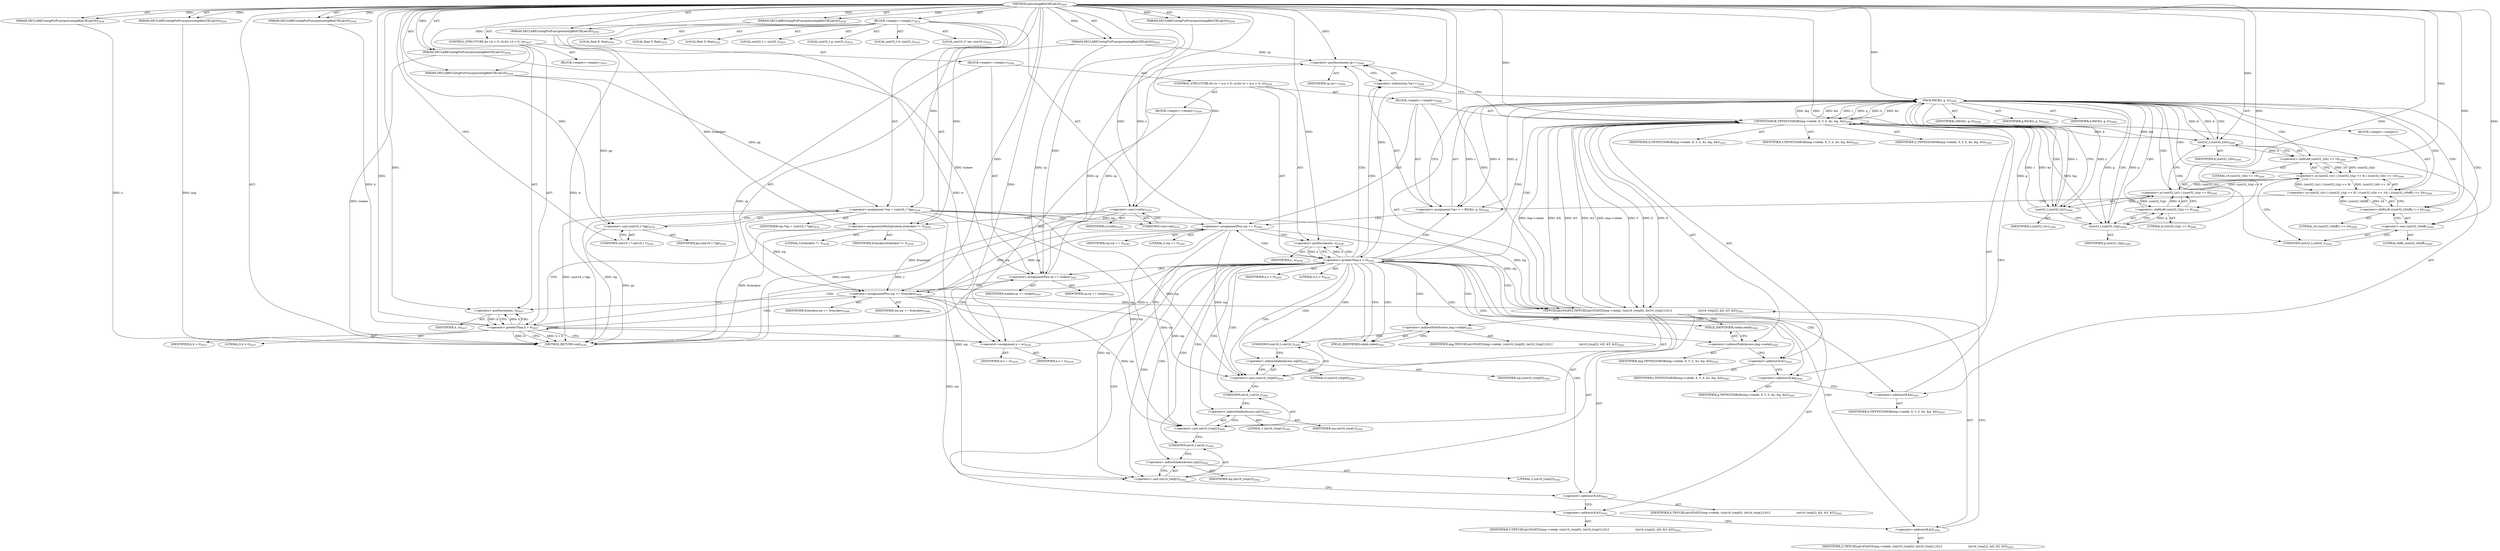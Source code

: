 digraph "putcontig8bitCIELab16" {  
"55236" [label = <(METHOD,putcontig8bitCIELab16)<SUB>2030</SUB>> ]
"55237" [label = <(PARAM,DECLAREContigPutFunc(putcontig8bitCIELab16))<SUB>2030</SUB>> ]
"55238" [label = <(PARAM,DECLAREContigPutFunc(putcontig8bitCIELab16))<SUB>2030</SUB>> ]
"55239" [label = <(PARAM,DECLAREContigPutFunc(putcontig8bitCIELab16))<SUB>2030</SUB>> ]
"55240" [label = <(PARAM,DECLAREContigPutFunc(putcontig8bitCIELab16))<SUB>2030</SUB>> ]
"55241" [label = <(PARAM,DECLAREContigPutFunc(putcontig8bitCIELab16))<SUB>2030</SUB>> ]
"55242" [label = <(PARAM,DECLAREContigPutFunc(putcontig8bitCIELab16))<SUB>2030</SUB>> ]
"55243" [label = <(PARAM,DECLAREContigPutFunc(putcontig8bitCIELab16))<SUB>2030</SUB>> ]
"55244" [label = <(PARAM,DECLAREContigPutFunc(putcontig8bitCIELab16))<SUB>2030</SUB>> ]
"55245" [label = <(PARAM,DECLAREContigPutFunc(putcontig8bitCIELab16))<SUB>2030</SUB>> ]
"55246" [label = <(BLOCK,&lt;empty&gt;,&lt;empty&gt;)<SUB>2031</SUB>> ]
"55247" [label = <(LOCAL,float X: float)<SUB>2032</SUB>> ]
"55248" [label = <(LOCAL,float Y: float)<SUB>2032</SUB>> ]
"55249" [label = <(LOCAL,float Z: float)<SUB>2032</SUB>> ]
"55250" [label = <(LOCAL,uint32_t r: uint32_t)<SUB>2033</SUB>> ]
"55251" [label = <(LOCAL,uint32_t g: uint32_t)<SUB>2033</SUB>> ]
"55252" [label = <(LOCAL,uint32_t b: uint32_t)<SUB>2033</SUB>> ]
"55253" [label = <(LOCAL,uint16_t* wp: uint16_t)<SUB>2034</SUB>> ]
"55254" [label = <(&lt;operator&gt;.assignment,*wp = (uint16_t *)pp)<SUB>2034</SUB>> ]
"55255" [label = <(IDENTIFIER,wp,*wp = (uint16_t *)pp)<SUB>2034</SUB>> ]
"55256" [label = <(&lt;operator&gt;.cast,(uint16_t *)pp)<SUB>2034</SUB>> ]
"55257" [label = <(UNKNOWN,uint16_t *,uint16_t *)<SUB>2034</SUB>> ]
"55258" [label = <(IDENTIFIER,pp,(uint16_t *)pp)<SUB>2034</SUB>> ]
"55259" [label = <(&lt;operator&gt;.cast,(void)y)<SUB>2035</SUB>> ]
"55260" [label = <(UNKNOWN,void,void)<SUB>2035</SUB>> ]
"55261" [label = <(IDENTIFIER,y,(void)y)<SUB>2035</SUB>> ]
"55262" [label = <(&lt;operator&gt;.assignmentMultiplication,fromskew *= 3)<SUB>2036</SUB>> ]
"55263" [label = <(IDENTIFIER,fromskew,fromskew *= 3)<SUB>2036</SUB>> ]
"55264" [label = <(LITERAL,3,fromskew *= 3)<SUB>2036</SUB>> ]
"55265" [label = <(CONTROL_STRUCTURE,for (;h &gt; 0;--h),for (;h &gt; 0;--h))<SUB>2037</SUB>> ]
"55266" [label = <(BLOCK,&lt;empty&gt;,&lt;empty&gt;)<SUB>2037</SUB>> ]
"55267" [label = <(&lt;operator&gt;.greaterThan,h &gt; 0)<SUB>2037</SUB>> ]
"55268" [label = <(IDENTIFIER,h,h &gt; 0)<SUB>2037</SUB>> ]
"55269" [label = <(LITERAL,0,h &gt; 0)<SUB>2037</SUB>> ]
"55270" [label = <(&lt;operator&gt;.preDecrement,--h)<SUB>2037</SUB>> ]
"55271" [label = <(IDENTIFIER,h,--h)<SUB>2037</SUB>> ]
"55272" [label = <(BLOCK,&lt;empty&gt;,&lt;empty&gt;)<SUB>2038</SUB>> ]
"55273" [label = <(CONTROL_STRUCTURE,for (x = w;x &gt; 0;--x),for (x = w;x &gt; 0;--x))<SUB>2039</SUB>> ]
"55274" [label = <(BLOCK,&lt;empty&gt;,&lt;empty&gt;)<SUB>2039</SUB>> ]
"55275" [label = <(&lt;operator&gt;.assignment,x = w)<SUB>2039</SUB>> ]
"55276" [label = <(IDENTIFIER,x,x = w)<SUB>2039</SUB>> ]
"55277" [label = <(IDENTIFIER,w,x = w)<SUB>2039</SUB>> ]
"55278" [label = <(&lt;operator&gt;.greaterThan,x &gt; 0)<SUB>2039</SUB>> ]
"55279" [label = <(IDENTIFIER,x,x &gt; 0)<SUB>2039</SUB>> ]
"55280" [label = <(LITERAL,0,x &gt; 0)<SUB>2039</SUB>> ]
"55281" [label = <(&lt;operator&gt;.preDecrement,--x)<SUB>2039</SUB>> ]
"55282" [label = <(IDENTIFIER,x,--x)<SUB>2039</SUB>> ]
"55283" [label = <(BLOCK,&lt;empty&gt;,&lt;empty&gt;)<SUB>2040</SUB>> ]
"55284" [label = <(TIFFCIELab16ToXYZ,TIFFCIELab16ToXYZ(img-&gt;cielab, (uint16_t)wp[0], (int16_t)wp[1],\012                              (int16_t)wp[2], &amp;X, &amp;Y, &amp;Z))<SUB>2041</SUB>> ]
"55285" [label = <(&lt;operator&gt;.indirectFieldAccess,img-&gt;cielab)<SUB>2041</SUB>> ]
"55286" [label = <(IDENTIFIER,img,TIFFCIELab16ToXYZ(img-&gt;cielab, (uint16_t)wp[0], (int16_t)wp[1],\012                              (int16_t)wp[2], &amp;X, &amp;Y, &amp;Z))<SUB>2041</SUB>> ]
"55287" [label = <(FIELD_IDENTIFIER,cielab,cielab)<SUB>2041</SUB>> ]
"55288" [label = <(&lt;operator&gt;.cast,(uint16_t)wp[0])<SUB>2041</SUB>> ]
"55289" [label = <(UNKNOWN,uint16_t,uint16_t)<SUB>2041</SUB>> ]
"55290" [label = <(&lt;operator&gt;.indirectIndexAccess,wp[0])<SUB>2041</SUB>> ]
"55291" [label = <(IDENTIFIER,wp,(uint16_t)wp[0])<SUB>2041</SUB>> ]
"55292" [label = <(LITERAL,0,(uint16_t)wp[0])<SUB>2041</SUB>> ]
"55293" [label = <(&lt;operator&gt;.cast,(int16_t)wp[1])<SUB>2041</SUB>> ]
"55294" [label = <(UNKNOWN,int16_t,int16_t)<SUB>2041</SUB>> ]
"55295" [label = <(&lt;operator&gt;.indirectIndexAccess,wp[1])<SUB>2041</SUB>> ]
"55296" [label = <(IDENTIFIER,wp,(int16_t)wp[1])<SUB>2041</SUB>> ]
"55297" [label = <(LITERAL,1,(int16_t)wp[1])<SUB>2041</SUB>> ]
"55298" [label = <(&lt;operator&gt;.cast,(int16_t)wp[2])<SUB>2042</SUB>> ]
"55299" [label = <(UNKNOWN,int16_t,int16_t)<SUB>2042</SUB>> ]
"55300" [label = <(&lt;operator&gt;.indirectIndexAccess,wp[2])<SUB>2042</SUB>> ]
"55301" [label = <(IDENTIFIER,wp,(int16_t)wp[2])<SUB>2042</SUB>> ]
"55302" [label = <(LITERAL,2,(int16_t)wp[2])<SUB>2042</SUB>> ]
"55303" [label = <(&lt;operator&gt;.addressOf,&amp;X)<SUB>2042</SUB>> ]
"55304" [label = <(IDENTIFIER,X,TIFFCIELab16ToXYZ(img-&gt;cielab, (uint16_t)wp[0], (int16_t)wp[1],\012                              (int16_t)wp[2], &amp;X, &amp;Y, &amp;Z))<SUB>2042</SUB>> ]
"55305" [label = <(&lt;operator&gt;.addressOf,&amp;Y)<SUB>2042</SUB>> ]
"55306" [label = <(IDENTIFIER,Y,TIFFCIELab16ToXYZ(img-&gt;cielab, (uint16_t)wp[0], (int16_t)wp[1],\012                              (int16_t)wp[2], &amp;X, &amp;Y, &amp;Z))<SUB>2042</SUB>> ]
"55307" [label = <(&lt;operator&gt;.addressOf,&amp;Z)<SUB>2042</SUB>> ]
"55308" [label = <(IDENTIFIER,Z,TIFFCIELab16ToXYZ(img-&gt;cielab, (uint16_t)wp[0], (int16_t)wp[1],\012                              (int16_t)wp[2], &amp;X, &amp;Y, &amp;Z))<SUB>2042</SUB>> ]
"55309" [label = <(TIFFXYZToRGB,TIFFXYZToRGB(img-&gt;cielab, X, Y, Z, &amp;r, &amp;g, &amp;b))<SUB>2043</SUB>> ]
"55310" [label = <(&lt;operator&gt;.indirectFieldAccess,img-&gt;cielab)<SUB>2043</SUB>> ]
"55311" [label = <(IDENTIFIER,img,TIFFXYZToRGB(img-&gt;cielab, X, Y, Z, &amp;r, &amp;g, &amp;b))<SUB>2043</SUB>> ]
"55312" [label = <(FIELD_IDENTIFIER,cielab,cielab)<SUB>2043</SUB>> ]
"55313" [label = <(IDENTIFIER,X,TIFFXYZToRGB(img-&gt;cielab, X, Y, Z, &amp;r, &amp;g, &amp;b))<SUB>2043</SUB>> ]
"55314" [label = <(IDENTIFIER,Y,TIFFXYZToRGB(img-&gt;cielab, X, Y, Z, &amp;r, &amp;g, &amp;b))<SUB>2043</SUB>> ]
"55315" [label = <(IDENTIFIER,Z,TIFFXYZToRGB(img-&gt;cielab, X, Y, Z, &amp;r, &amp;g, &amp;b))<SUB>2043</SUB>> ]
"55316" [label = <(&lt;operator&gt;.addressOf,&amp;r)<SUB>2043</SUB>> ]
"55317" [label = <(IDENTIFIER,r,TIFFXYZToRGB(img-&gt;cielab, X, Y, Z, &amp;r, &amp;g, &amp;b))<SUB>2043</SUB>> ]
"55318" [label = <(&lt;operator&gt;.addressOf,&amp;g)<SUB>2043</SUB>> ]
"55319" [label = <(IDENTIFIER,g,TIFFXYZToRGB(img-&gt;cielab, X, Y, Z, &amp;r, &amp;g, &amp;b))<SUB>2043</SUB>> ]
"55320" [label = <(&lt;operator&gt;.addressOf,&amp;b)<SUB>2043</SUB>> ]
"55321" [label = <(IDENTIFIER,b,TIFFXYZToRGB(img-&gt;cielab, X, Y, Z, &amp;r, &amp;g, &amp;b))<SUB>2043</SUB>> ]
"55322" [label = <(&lt;operator&gt;.assignment,*cp++ = PACK(r, g, b))<SUB>2044</SUB>> ]
"55323" [label = <(&lt;operator&gt;.indirection,*cp++)<SUB>2044</SUB>> ]
"55324" [label = <(&lt;operator&gt;.postIncrement,cp++)<SUB>2044</SUB>> ]
"55325" [label = <(IDENTIFIER,cp,cp++)<SUB>2044</SUB>> ]
"55326" [label = <(PACK,PACK(r, g, b))<SUB>2044</SUB>> ]
"55327" [label = <(IDENTIFIER,r,PACK(r, g, b))<SUB>2044</SUB>> ]
"55328" [label = <(IDENTIFIER,g,PACK(r, g, b))<SUB>2044</SUB>> ]
"55329" [label = <(IDENTIFIER,b,PACK(r, g, b))<SUB>2044</SUB>> ]
"55330" [label = <(BLOCK,&lt;empty&gt;,&lt;empty&gt;)> ]
"55331" [label = <(&lt;operator&gt;.or,(uint32_t)(r) | ((uint32_t)(g) &lt;&lt; 8) | ((uint32_t)(b) &lt;&lt; 16) | (((uint32_t)0xffL) &lt;&lt; 24))<SUB>2044</SUB>> ]
"55332" [label = <(&lt;operator&gt;.or,(uint32_t)(r) | ((uint32_t)(g) &lt;&lt; 8) | ((uint32_t)(b) &lt;&lt; 16))<SUB>2044</SUB>> ]
"55333" [label = <(&lt;operator&gt;.or,(uint32_t)(r) | ((uint32_t)(g) &lt;&lt; 8))<SUB>2044</SUB>> ]
"55334" [label = <(uint32_t,(uint32_t)(r))<SUB>2044</SUB>> ]
"55335" [label = <(IDENTIFIER,r,(uint32_t)(r))<SUB>2044</SUB>> ]
"55336" [label = <(&lt;operator&gt;.shiftLeft,(uint32_t)(g) &lt;&lt; 8)<SUB>2044</SUB>> ]
"55337" [label = <(uint32_t,(uint32_t)(g))<SUB>2044</SUB>> ]
"55338" [label = <(IDENTIFIER,g,(uint32_t)(g))<SUB>2044</SUB>> ]
"55339" [label = <(LITERAL,8,(uint32_t)(g) &lt;&lt; 8)<SUB>2044</SUB>> ]
"55340" [label = <(&lt;operator&gt;.shiftLeft,(uint32_t)(b) &lt;&lt; 16)<SUB>2044</SUB>> ]
"55341" [label = <(uint32_t,(uint32_t)(b))<SUB>2044</SUB>> ]
"55342" [label = <(IDENTIFIER,b,(uint32_t)(b))<SUB>2044</SUB>> ]
"55343" [label = <(LITERAL,16,(uint32_t)(b) &lt;&lt; 16)<SUB>2044</SUB>> ]
"55344" [label = <(&lt;operator&gt;.shiftLeft,((uint32_t)0xffL) &lt;&lt; 24)<SUB>2044</SUB>> ]
"55345" [label = <(&lt;operator&gt;.cast,(uint32_t)0xffL)<SUB>2044</SUB>> ]
"55346" [label = <(UNKNOWN,uint32_t,uint32_t)<SUB>2044</SUB>> ]
"55347" [label = <(LITERAL,0xffL,(uint32_t)0xffL)<SUB>2044</SUB>> ]
"55348" [label = <(LITERAL,24,((uint32_t)0xffL) &lt;&lt; 24)<SUB>2044</SUB>> ]
"55349" [label = <(&lt;operator&gt;.assignmentPlus,wp += 3)<SUB>2045</SUB>> ]
"55350" [label = <(IDENTIFIER,wp,wp += 3)<SUB>2045</SUB>> ]
"55351" [label = <(LITERAL,3,wp += 3)<SUB>2045</SUB>> ]
"55352" [label = <(&lt;operator&gt;.assignmentPlus,cp += toskew)<SUB>2047</SUB>> ]
"55353" [label = <(IDENTIFIER,cp,cp += toskew)<SUB>2047</SUB>> ]
"55354" [label = <(IDENTIFIER,toskew,cp += toskew)<SUB>2047</SUB>> ]
"55355" [label = <(&lt;operator&gt;.assignmentPlus,wp += fromskew)<SUB>2048</SUB>> ]
"55356" [label = <(IDENTIFIER,wp,wp += fromskew)<SUB>2048</SUB>> ]
"55357" [label = <(IDENTIFIER,fromskew,wp += fromskew)<SUB>2048</SUB>> ]
"55358" [label = <(METHOD_RETURN,void)<SUB>2030</SUB>> ]
  "55236" -> "55237"  [ label = "AST: "] 
  "55236" -> "55238"  [ label = "AST: "] 
  "55236" -> "55239"  [ label = "AST: "] 
  "55236" -> "55240"  [ label = "AST: "] 
  "55236" -> "55241"  [ label = "AST: "] 
  "55236" -> "55242"  [ label = "AST: "] 
  "55236" -> "55243"  [ label = "AST: "] 
  "55236" -> "55244"  [ label = "AST: "] 
  "55236" -> "55245"  [ label = "AST: "] 
  "55236" -> "55246"  [ label = "AST: "] 
  "55236" -> "55358"  [ label = "AST: "] 
  "55246" -> "55247"  [ label = "AST: "] 
  "55246" -> "55248"  [ label = "AST: "] 
  "55246" -> "55249"  [ label = "AST: "] 
  "55246" -> "55250"  [ label = "AST: "] 
  "55246" -> "55251"  [ label = "AST: "] 
  "55246" -> "55252"  [ label = "AST: "] 
  "55246" -> "55253"  [ label = "AST: "] 
  "55246" -> "55254"  [ label = "AST: "] 
  "55246" -> "55259"  [ label = "AST: "] 
  "55246" -> "55262"  [ label = "AST: "] 
  "55246" -> "55265"  [ label = "AST: "] 
  "55254" -> "55255"  [ label = "AST: "] 
  "55254" -> "55256"  [ label = "AST: "] 
  "55256" -> "55257"  [ label = "AST: "] 
  "55256" -> "55258"  [ label = "AST: "] 
  "55259" -> "55260"  [ label = "AST: "] 
  "55259" -> "55261"  [ label = "AST: "] 
  "55262" -> "55263"  [ label = "AST: "] 
  "55262" -> "55264"  [ label = "AST: "] 
  "55265" -> "55266"  [ label = "AST: "] 
  "55265" -> "55267"  [ label = "AST: "] 
  "55265" -> "55270"  [ label = "AST: "] 
  "55265" -> "55272"  [ label = "AST: "] 
  "55267" -> "55268"  [ label = "AST: "] 
  "55267" -> "55269"  [ label = "AST: "] 
  "55270" -> "55271"  [ label = "AST: "] 
  "55272" -> "55273"  [ label = "AST: "] 
  "55272" -> "55352"  [ label = "AST: "] 
  "55272" -> "55355"  [ label = "AST: "] 
  "55273" -> "55274"  [ label = "AST: "] 
  "55273" -> "55278"  [ label = "AST: "] 
  "55273" -> "55281"  [ label = "AST: "] 
  "55273" -> "55283"  [ label = "AST: "] 
  "55274" -> "55275"  [ label = "AST: "] 
  "55275" -> "55276"  [ label = "AST: "] 
  "55275" -> "55277"  [ label = "AST: "] 
  "55278" -> "55279"  [ label = "AST: "] 
  "55278" -> "55280"  [ label = "AST: "] 
  "55281" -> "55282"  [ label = "AST: "] 
  "55283" -> "55284"  [ label = "AST: "] 
  "55283" -> "55309"  [ label = "AST: "] 
  "55283" -> "55322"  [ label = "AST: "] 
  "55283" -> "55349"  [ label = "AST: "] 
  "55284" -> "55285"  [ label = "AST: "] 
  "55284" -> "55288"  [ label = "AST: "] 
  "55284" -> "55293"  [ label = "AST: "] 
  "55284" -> "55298"  [ label = "AST: "] 
  "55284" -> "55303"  [ label = "AST: "] 
  "55284" -> "55305"  [ label = "AST: "] 
  "55284" -> "55307"  [ label = "AST: "] 
  "55285" -> "55286"  [ label = "AST: "] 
  "55285" -> "55287"  [ label = "AST: "] 
  "55288" -> "55289"  [ label = "AST: "] 
  "55288" -> "55290"  [ label = "AST: "] 
  "55290" -> "55291"  [ label = "AST: "] 
  "55290" -> "55292"  [ label = "AST: "] 
  "55293" -> "55294"  [ label = "AST: "] 
  "55293" -> "55295"  [ label = "AST: "] 
  "55295" -> "55296"  [ label = "AST: "] 
  "55295" -> "55297"  [ label = "AST: "] 
  "55298" -> "55299"  [ label = "AST: "] 
  "55298" -> "55300"  [ label = "AST: "] 
  "55300" -> "55301"  [ label = "AST: "] 
  "55300" -> "55302"  [ label = "AST: "] 
  "55303" -> "55304"  [ label = "AST: "] 
  "55305" -> "55306"  [ label = "AST: "] 
  "55307" -> "55308"  [ label = "AST: "] 
  "55309" -> "55310"  [ label = "AST: "] 
  "55309" -> "55313"  [ label = "AST: "] 
  "55309" -> "55314"  [ label = "AST: "] 
  "55309" -> "55315"  [ label = "AST: "] 
  "55309" -> "55316"  [ label = "AST: "] 
  "55309" -> "55318"  [ label = "AST: "] 
  "55309" -> "55320"  [ label = "AST: "] 
  "55310" -> "55311"  [ label = "AST: "] 
  "55310" -> "55312"  [ label = "AST: "] 
  "55316" -> "55317"  [ label = "AST: "] 
  "55318" -> "55319"  [ label = "AST: "] 
  "55320" -> "55321"  [ label = "AST: "] 
  "55322" -> "55323"  [ label = "AST: "] 
  "55322" -> "55326"  [ label = "AST: "] 
  "55323" -> "55324"  [ label = "AST: "] 
  "55324" -> "55325"  [ label = "AST: "] 
  "55326" -> "55327"  [ label = "AST: "] 
  "55326" -> "55328"  [ label = "AST: "] 
  "55326" -> "55329"  [ label = "AST: "] 
  "55326" -> "55330"  [ label = "AST: "] 
  "55330" -> "55331"  [ label = "AST: "] 
  "55331" -> "55332"  [ label = "AST: "] 
  "55331" -> "55344"  [ label = "AST: "] 
  "55332" -> "55333"  [ label = "AST: "] 
  "55332" -> "55340"  [ label = "AST: "] 
  "55333" -> "55334"  [ label = "AST: "] 
  "55333" -> "55336"  [ label = "AST: "] 
  "55334" -> "55335"  [ label = "AST: "] 
  "55336" -> "55337"  [ label = "AST: "] 
  "55336" -> "55339"  [ label = "AST: "] 
  "55337" -> "55338"  [ label = "AST: "] 
  "55340" -> "55341"  [ label = "AST: "] 
  "55340" -> "55343"  [ label = "AST: "] 
  "55341" -> "55342"  [ label = "AST: "] 
  "55344" -> "55345"  [ label = "AST: "] 
  "55344" -> "55348"  [ label = "AST: "] 
  "55345" -> "55346"  [ label = "AST: "] 
  "55345" -> "55347"  [ label = "AST: "] 
  "55349" -> "55350"  [ label = "AST: "] 
  "55349" -> "55351"  [ label = "AST: "] 
  "55352" -> "55353"  [ label = "AST: "] 
  "55352" -> "55354"  [ label = "AST: "] 
  "55355" -> "55356"  [ label = "AST: "] 
  "55355" -> "55357"  [ label = "AST: "] 
  "55254" -> "55260"  [ label = "CFG: "] 
  "55259" -> "55262"  [ label = "CFG: "] 
  "55262" -> "55267"  [ label = "CFG: "] 
  "55256" -> "55254"  [ label = "CFG: "] 
  "55260" -> "55259"  [ label = "CFG: "] 
  "55267" -> "55358"  [ label = "CFG: "] 
  "55267" -> "55275"  [ label = "CFG: "] 
  "55270" -> "55267"  [ label = "CFG: "] 
  "55257" -> "55256"  [ label = "CFG: "] 
  "55352" -> "55355"  [ label = "CFG: "] 
  "55355" -> "55270"  [ label = "CFG: "] 
  "55278" -> "55287"  [ label = "CFG: "] 
  "55278" -> "55352"  [ label = "CFG: "] 
  "55281" -> "55278"  [ label = "CFG: "] 
  "55275" -> "55278"  [ label = "CFG: "] 
  "55284" -> "55312"  [ label = "CFG: "] 
  "55309" -> "55324"  [ label = "CFG: "] 
  "55322" -> "55349"  [ label = "CFG: "] 
  "55349" -> "55281"  [ label = "CFG: "] 
  "55285" -> "55289"  [ label = "CFG: "] 
  "55288" -> "55294"  [ label = "CFG: "] 
  "55293" -> "55299"  [ label = "CFG: "] 
  "55298" -> "55303"  [ label = "CFG: "] 
  "55303" -> "55305"  [ label = "CFG: "] 
  "55305" -> "55307"  [ label = "CFG: "] 
  "55307" -> "55284"  [ label = "CFG: "] 
  "55310" -> "55316"  [ label = "CFG: "] 
  "55316" -> "55318"  [ label = "CFG: "] 
  "55318" -> "55320"  [ label = "CFG: "] 
  "55320" -> "55309"  [ label = "CFG: "] 
  "55323" -> "55326"  [ label = "CFG: "] 
  "55326" -> "55322"  [ label = "CFG: "] 
  "55326" -> "55334"  [ label = "CFG: "] 
  "55287" -> "55285"  [ label = "CFG: "] 
  "55289" -> "55290"  [ label = "CFG: "] 
  "55290" -> "55288"  [ label = "CFG: "] 
  "55294" -> "55295"  [ label = "CFG: "] 
  "55295" -> "55293"  [ label = "CFG: "] 
  "55299" -> "55300"  [ label = "CFG: "] 
  "55300" -> "55298"  [ label = "CFG: "] 
  "55312" -> "55310"  [ label = "CFG: "] 
  "55324" -> "55323"  [ label = "CFG: "] 
  "55331" -> "55322"  [ label = "CFG: "] 
  "55332" -> "55346"  [ label = "CFG: "] 
  "55344" -> "55331"  [ label = "CFG: "] 
  "55333" -> "55341"  [ label = "CFG: "] 
  "55340" -> "55332"  [ label = "CFG: "] 
  "55345" -> "55344"  [ label = "CFG: "] 
  "55334" -> "55337"  [ label = "CFG: "] 
  "55336" -> "55333"  [ label = "CFG: "] 
  "55341" -> "55340"  [ label = "CFG: "] 
  "55346" -> "55345"  [ label = "CFG: "] 
  "55337" -> "55336"  [ label = "CFG: "] 
  "55236" -> "55257"  [ label = "CFG: "] 
  "55237" -> "55358"  [ label = "DDG: img"] 
  "55238" -> "55358"  [ label = "DDG: cp"] 
  "55239" -> "55358"  [ label = "DDG: x"] 
  "55241" -> "55358"  [ label = "DDG: w"] 
  "55244" -> "55358"  [ label = "DDG: toskew"] 
  "55254" -> "55358"  [ label = "DDG: wp"] 
  "55256" -> "55358"  [ label = "DDG: pp"] 
  "55254" -> "55358"  [ label = "DDG: (uint16_t *)pp"] 
  "55259" -> "55358"  [ label = "DDG: y"] 
  "55259" -> "55358"  [ label = "DDG: (void)y"] 
  "55262" -> "55358"  [ label = "DDG: fromskew"] 
  "55267" -> "55358"  [ label = "DDG: h"] 
  "55267" -> "55358"  [ label = "DDG: h &gt; 0"] 
  "55236" -> "55237"  [ label = "DDG: "] 
  "55236" -> "55238"  [ label = "DDG: "] 
  "55236" -> "55239"  [ label = "DDG: "] 
  "55236" -> "55240"  [ label = "DDG: "] 
  "55236" -> "55241"  [ label = "DDG: "] 
  "55236" -> "55242"  [ label = "DDG: "] 
  "55236" -> "55243"  [ label = "DDG: "] 
  "55236" -> "55244"  [ label = "DDG: "] 
  "55236" -> "55245"  [ label = "DDG: "] 
  "55245" -> "55254"  [ label = "DDG: pp"] 
  "55236" -> "55254"  [ label = "DDG: "] 
  "55240" -> "55259"  [ label = "DDG: y"] 
  "55236" -> "55259"  [ label = "DDG: "] 
  "55236" -> "55262"  [ label = "DDG: "] 
  "55243" -> "55262"  [ label = "DDG: fromskew"] 
  "55245" -> "55256"  [ label = "DDG: pp"] 
  "55236" -> "55256"  [ label = "DDG: "] 
  "55270" -> "55267"  [ label = "DDG: h"] 
  "55242" -> "55267"  [ label = "DDG: h"] 
  "55236" -> "55267"  [ label = "DDG: "] 
  "55267" -> "55270"  [ label = "DDG: h"] 
  "55236" -> "55270"  [ label = "DDG: "] 
  "55244" -> "55352"  [ label = "DDG: toskew"] 
  "55236" -> "55352"  [ label = "DDG: "] 
  "55262" -> "55355"  [ label = "DDG: fromskew"] 
  "55236" -> "55355"  [ label = "DDG: "] 
  "55324" -> "55352"  [ label = "DDG: cp"] 
  "55238" -> "55352"  [ label = "DDG: cp"] 
  "55254" -> "55355"  [ label = "DDG: wp"] 
  "55349" -> "55355"  [ label = "DDG: wp"] 
  "55241" -> "55275"  [ label = "DDG: w"] 
  "55236" -> "55275"  [ label = "DDG: "] 
  "55275" -> "55278"  [ label = "DDG: x"] 
  "55281" -> "55278"  [ label = "DDG: x"] 
  "55236" -> "55278"  [ label = "DDG: "] 
  "55278" -> "55281"  [ label = "DDG: x"] 
  "55236" -> "55281"  [ label = "DDG: "] 
  "55326" -> "55322"  [ label = "DDG: r"] 
  "55326" -> "55322"  [ label = "DDG: g"] 
  "55326" -> "55322"  [ label = "DDG: b"] 
  "55236" -> "55349"  [ label = "DDG: "] 
  "55309" -> "55284"  [ label = "DDG: img-&gt;cielab"] 
  "55254" -> "55284"  [ label = "DDG: wp"] 
  "55355" -> "55284"  [ label = "DDG: wp"] 
  "55349" -> "55284"  [ label = "DDG: wp"] 
  "55309" -> "55284"  [ label = "DDG: X"] 
  "55236" -> "55284"  [ label = "DDG: "] 
  "55309" -> "55284"  [ label = "DDG: Y"] 
  "55309" -> "55284"  [ label = "DDG: Z"] 
  "55284" -> "55309"  [ label = "DDG: img-&gt;cielab"] 
  "55284" -> "55309"  [ label = "DDG: &amp;X"] 
  "55236" -> "55309"  [ label = "DDG: "] 
  "55284" -> "55309"  [ label = "DDG: &amp;Y"] 
  "55284" -> "55309"  [ label = "DDG: &amp;Z"] 
  "55326" -> "55309"  [ label = "DDG: r"] 
  "55334" -> "55309"  [ label = "DDG: r"] 
  "55326" -> "55309"  [ label = "DDG: g"] 
  "55337" -> "55309"  [ label = "DDG: g"] 
  "55326" -> "55309"  [ label = "DDG: b"] 
  "55341" -> "55309"  [ label = "DDG: b"] 
  "55254" -> "55349"  [ label = "DDG: wp"] 
  "55355" -> "55349"  [ label = "DDG: wp"] 
  "55254" -> "55288"  [ label = "DDG: wp"] 
  "55355" -> "55288"  [ label = "DDG: wp"] 
  "55349" -> "55288"  [ label = "DDG: wp"] 
  "55254" -> "55293"  [ label = "DDG: wp"] 
  "55355" -> "55293"  [ label = "DDG: wp"] 
  "55349" -> "55293"  [ label = "DDG: wp"] 
  "55254" -> "55298"  [ label = "DDG: wp"] 
  "55355" -> "55298"  [ label = "DDG: wp"] 
  "55349" -> "55298"  [ label = "DDG: wp"] 
  "55309" -> "55326"  [ label = "DDG: &amp;r"] 
  "55334" -> "55326"  [ label = "DDG: r"] 
  "55236" -> "55326"  [ label = "DDG: "] 
  "55309" -> "55326"  [ label = "DDG: &amp;g"] 
  "55337" -> "55326"  [ label = "DDG: g"] 
  "55309" -> "55326"  [ label = "DDG: &amp;b"] 
  "55341" -> "55326"  [ label = "DDG: b"] 
  "55352" -> "55324"  [ label = "DDG: cp"] 
  "55238" -> "55324"  [ label = "DDG: cp"] 
  "55236" -> "55324"  [ label = "DDG: "] 
  "55332" -> "55331"  [ label = "DDG: (uint32_t)(r) | ((uint32_t)(g) &lt;&lt; 8)"] 
  "55332" -> "55331"  [ label = "DDG: (uint32_t)(b) &lt;&lt; 16"] 
  "55344" -> "55331"  [ label = "DDG: (uint32_t)0xffL"] 
  "55344" -> "55331"  [ label = "DDG: 24"] 
  "55333" -> "55332"  [ label = "DDG: (uint32_t)(r)"] 
  "55333" -> "55332"  [ label = "DDG: (uint32_t)(g) &lt;&lt; 8"] 
  "55340" -> "55332"  [ label = "DDG: (uint32_t)(b)"] 
  "55340" -> "55332"  [ label = "DDG: 16"] 
  "55236" -> "55344"  [ label = "DDG: "] 
  "55334" -> "55333"  [ label = "DDG: r"] 
  "55336" -> "55333"  [ label = "DDG: (uint32_t)(g)"] 
  "55336" -> "55333"  [ label = "DDG: 8"] 
  "55341" -> "55340"  [ label = "DDG: b"] 
  "55236" -> "55340"  [ label = "DDG: "] 
  "55236" -> "55345"  [ label = "DDG: "] 
  "55309" -> "55334"  [ label = "DDG: &amp;r"] 
  "55326" -> "55334"  [ label = "DDG: r"] 
  "55236" -> "55334"  [ label = "DDG: "] 
  "55337" -> "55336"  [ label = "DDG: g"] 
  "55236" -> "55336"  [ label = "DDG: "] 
  "55309" -> "55341"  [ label = "DDG: &amp;b"] 
  "55326" -> "55341"  [ label = "DDG: b"] 
  "55236" -> "55341"  [ label = "DDG: "] 
  "55309" -> "55337"  [ label = "DDG: &amp;g"] 
  "55326" -> "55337"  [ label = "DDG: g"] 
  "55236" -> "55337"  [ label = "DDG: "] 
  "55267" -> "55275"  [ label = "CDG: "] 
  "55267" -> "55352"  [ label = "CDG: "] 
  "55267" -> "55355"  [ label = "CDG: "] 
  "55267" -> "55278"  [ label = "CDG: "] 
  "55267" -> "55267"  [ label = "CDG: "] 
  "55267" -> "55270"  [ label = "CDG: "] 
  "55278" -> "55287"  [ label = "CDG: "] 
  "55278" -> "55322"  [ label = "CDG: "] 
  "55278" -> "55295"  [ label = "CDG: "] 
  "55278" -> "55312"  [ label = "CDG: "] 
  "55278" -> "55305"  [ label = "CDG: "] 
  "55278" -> "55288"  [ label = "CDG: "] 
  "55278" -> "55309"  [ label = "CDG: "] 
  "55278" -> "55324"  [ label = "CDG: "] 
  "55278" -> "55294"  [ label = "CDG: "] 
  "55278" -> "55290"  [ label = "CDG: "] 
  "55278" -> "55307"  [ label = "CDG: "] 
  "55278" -> "55323"  [ label = "CDG: "] 
  "55278" -> "55303"  [ label = "CDG: "] 
  "55278" -> "55299"  [ label = "CDG: "] 
  "55278" -> "55349"  [ label = "CDG: "] 
  "55278" -> "55318"  [ label = "CDG: "] 
  "55278" -> "55289"  [ label = "CDG: "] 
  "55278" -> "55281"  [ label = "CDG: "] 
  "55278" -> "55293"  [ label = "CDG: "] 
  "55278" -> "55316"  [ label = "CDG: "] 
  "55278" -> "55310"  [ label = "CDG: "] 
  "55278" -> "55278"  [ label = "CDG: "] 
  "55278" -> "55326"  [ label = "CDG: "] 
  "55278" -> "55284"  [ label = "CDG: "] 
  "55278" -> "55320"  [ label = "CDG: "] 
  "55278" -> "55300"  [ label = "CDG: "] 
  "55278" -> "55298"  [ label = "CDG: "] 
  "55278" -> "55285"  [ label = "CDG: "] 
  "55326" -> "55334"  [ label = "CDG: "] 
  "55326" -> "55337"  [ label = "CDG: "] 
  "55326" -> "55341"  [ label = "CDG: "] 
  "55326" -> "55336"  [ label = "CDG: "] 
  "55326" -> "55333"  [ label = "CDG: "] 
  "55326" -> "55332"  [ label = "CDG: "] 
  "55326" -> "55346"  [ label = "CDG: "] 
  "55326" -> "55331"  [ label = "CDG: "] 
  "55326" -> "55344"  [ label = "CDG: "] 
  "55326" -> "55340"  [ label = "CDG: "] 
  "55326" -> "55345"  [ label = "CDG: "] 
}

